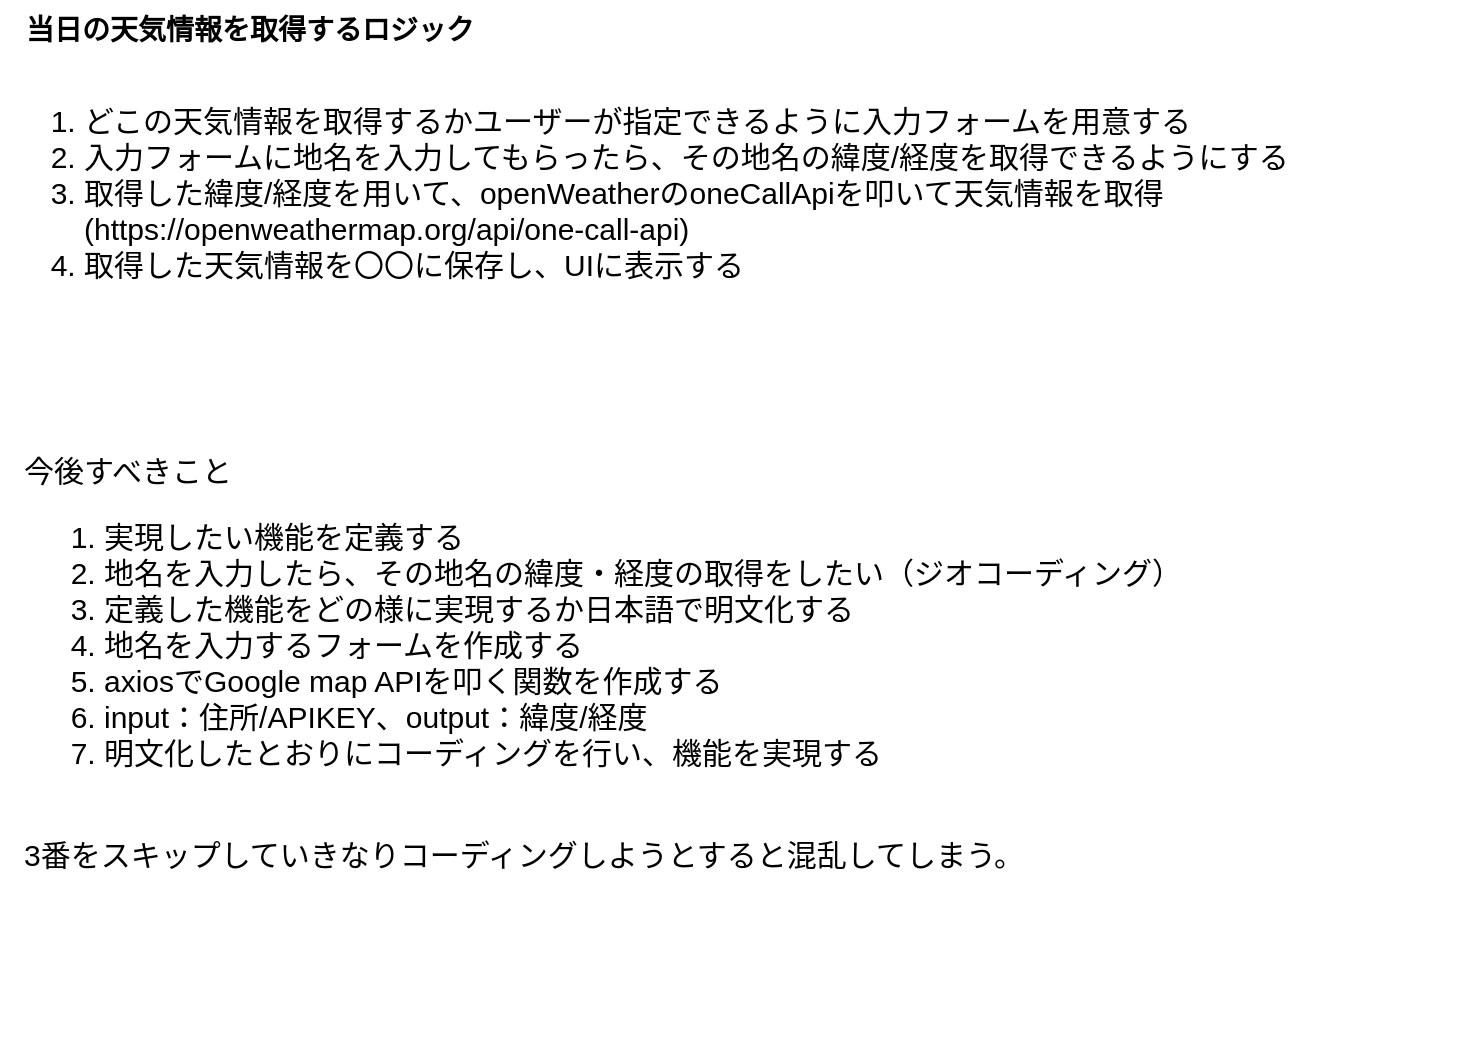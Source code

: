 <mxfile>
    <diagram id="wF6o1C5bELJG3DaBT3Nh" name="ページ1">
        <mxGraphModel dx="1264" dy="652" grid="1" gridSize="10" guides="1" tooltips="1" connect="1" arrows="1" fold="1" page="1" pageScale="1" pageWidth="827" pageHeight="1169" math="0" shadow="0">
            <root>
                <mxCell id="0"/>
                <mxCell id="1" parent="0"/>
                <mxCell id="2" value="当日の天気情報を取得するロジック" style="text;html=1;align=center;verticalAlign=middle;whiteSpace=wrap;rounded=0;fontStyle=1;fontSize=14;" parent="1" vertex="1">
                    <mxGeometry x="40" y="40" width="250" height="30" as="geometry"/>
                </mxCell>
                <mxCell id="-WD0JzUzoWJYTP-oxWR6-2" value="&lt;ol style=&quot;font-size: 15px;&quot;&gt;&lt;li style=&quot;font-size: 15px;&quot;&gt;どこの天気情報を取得するかユーザーが指定できるように入力フォームを用意する&lt;/li&gt;&lt;li style=&quot;font-size: 15px;&quot;&gt;入力フォームに地名を入力してもらったら、その地名の緯度/経度を取得できるようにする&lt;/li&gt;&lt;li style=&quot;font-size: 15px;&quot;&gt;取得した緯度/経度を用いて、openWeatherのoneCallApiを叩いて天気情報を取得(https://openweathermap.org/api/one-call-api)&lt;/li&gt;&lt;li style=&quot;font-size: 15px;&quot;&gt;取得した天気情報を〇〇に保存し、UIに表示する&lt;/li&gt;&lt;/ol&gt;" style="text;html=1;strokeColor=none;fillColor=none;align=left;verticalAlign=top;whiteSpace=wrap;rounded=0;fontSize=15;" parent="1" vertex="1">
                    <mxGeometry x="40" y="70" width="670" height="150" as="geometry"/>
                </mxCell>
                <mxCell id="-WD0JzUzoWJYTP-oxWR6-3" value="今後すべきこと&lt;br style=&quot;font-size: 15px&quot;&gt;&lt;ol style=&quot;font-size: 15px&quot;&gt;&lt;li style=&quot;font-size: 15px&quot;&gt;実現したい機能を定義する&lt;/li&gt;&lt;li style=&quot;font-size: 15px&quot;&gt;地名を入力したら、その地名の緯度・経度の取得をしたい（ジオコーディング）&lt;/li&gt;&lt;li style=&quot;font-size: 15px&quot;&gt;定義した機能をどの様に実現するか日本語で明文化する&lt;/li&gt;&lt;li style=&quot;font-size: 15px&quot;&gt;地名を入力するフォームを作成する&lt;/li&gt;&lt;li style=&quot;font-size: 15px&quot;&gt;axiosでGoogle map APIを叩く関数を作成する&lt;/li&gt;&lt;li style=&quot;font-size: 15px&quot;&gt;input：住所/APIKEY、output：緯度/経度&lt;/li&gt;&lt;li style=&quot;font-size: 15px&quot;&gt;明文化したとおりにコーディングを行い、機能を実現する&lt;br&gt;　&lt;/li&gt;&lt;/ol&gt;&lt;div style=&quot;font-size: 15px&quot;&gt;3番をスキップしていきなりコーディングしようとすると混乱してしまう。&lt;/div&gt;" style="text;html=1;strokeColor=none;fillColor=none;align=left;verticalAlign=top;whiteSpace=wrap;rounded=0;fontSize=15;" parent="1" vertex="1">
                    <mxGeometry x="50" y="260" width="720" height="310" as="geometry"/>
                </mxCell>
            </root>
        </mxGraphModel>
    </diagram>
</mxfile>